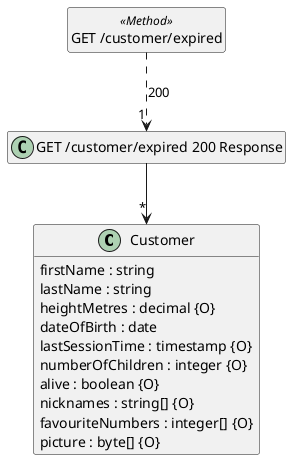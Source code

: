 @startuml
hide <<Method>> circle
hide empty methods
hide empty fields
set namespaceSeparator none

class "Customer" {
  firstName : string
  lastName : string
  heightMetres : decimal {O}
  dateOfBirth : date
  lastSessionTime : timestamp {O}
  numberOfChildren : integer {O}
  alive : boolean {O}
  nicknames : string[] {O}
  favouriteNumbers : integer[] {O}
  picture : byte[] {O}
}

class "GET /customer/expired" <<Method>> {
}

class "GET /customer/expired 200 Response" {
}

"GET /customer/expired 200 Response" --> "*" "Customer"

"GET /customer/expired" ..> "1" "GET /customer/expired 200 Response" : "200"

@enduml